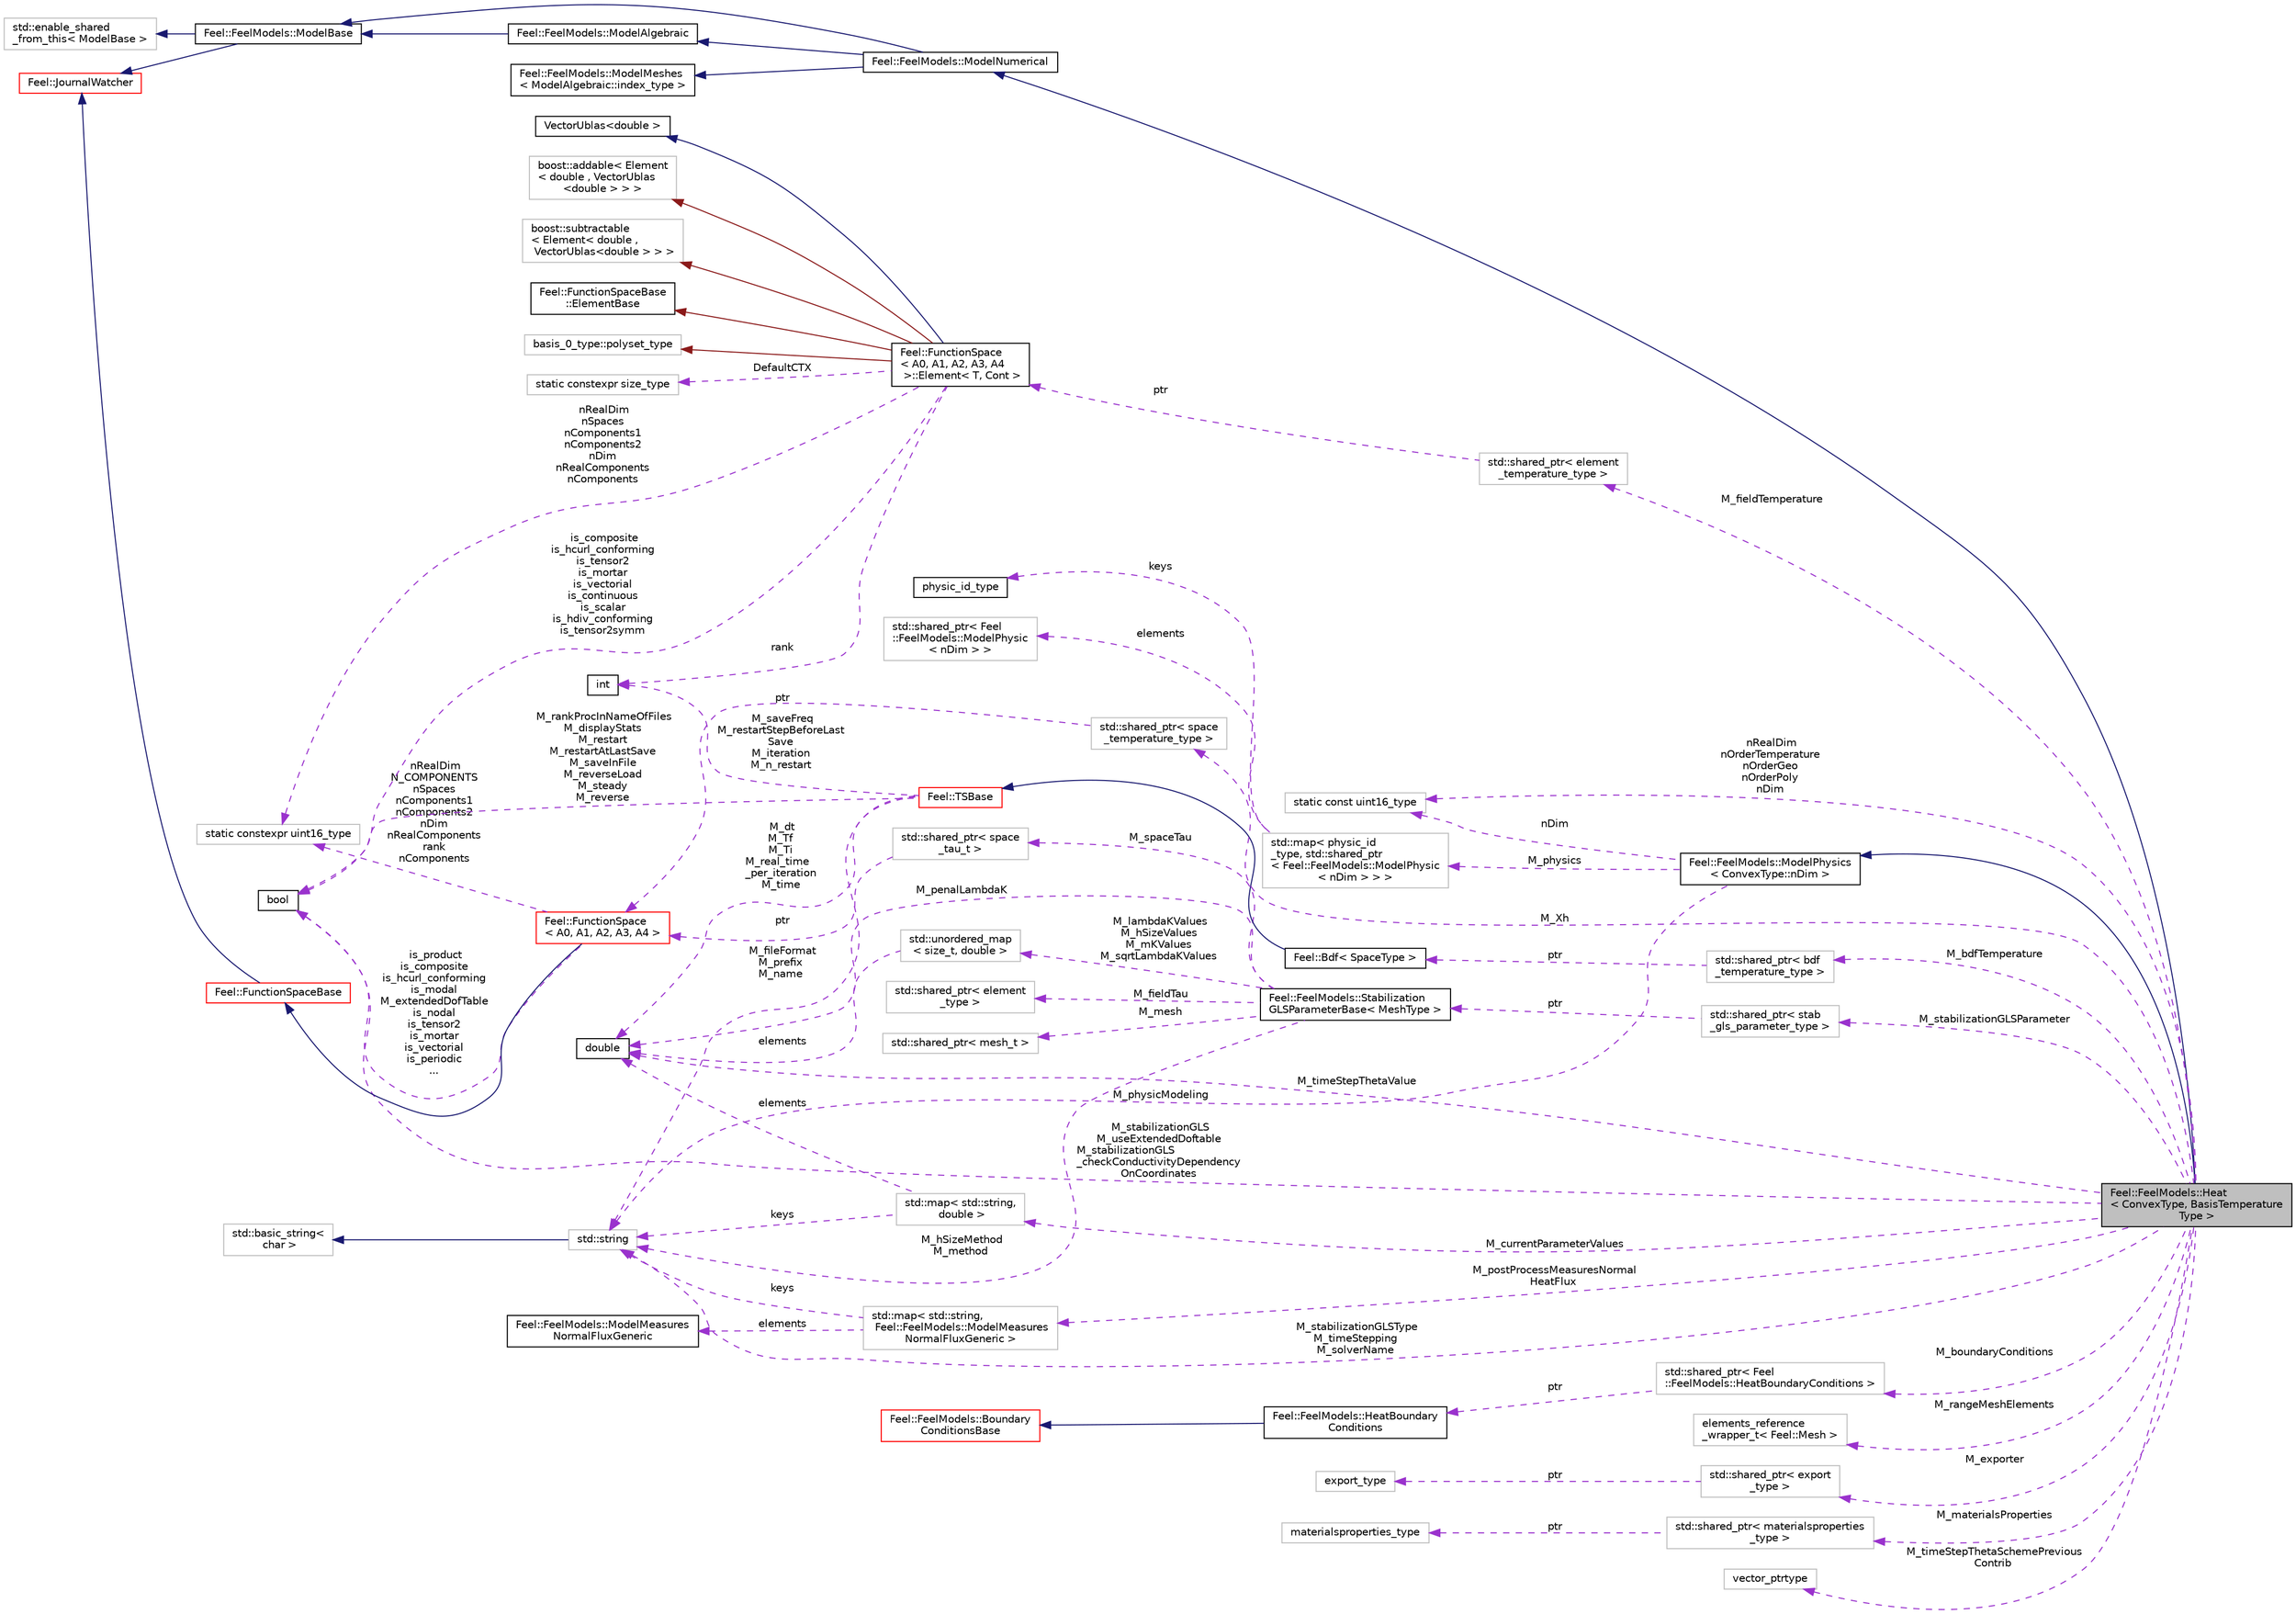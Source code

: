digraph "Feel::FeelModels::Heat&lt; ConvexType, BasisTemperatureType &gt;"
{
 // LATEX_PDF_SIZE
  edge [fontname="Helvetica",fontsize="10",labelfontname="Helvetica",labelfontsize="10"];
  node [fontname="Helvetica",fontsize="10",shape=record];
  rankdir="LR";
  Node1 [label="Feel::FeelModels::Heat\l\< ConvexType, BasisTemperature\lType \>",height=0.2,width=0.4,color="black", fillcolor="grey75", style="filled", fontcolor="black",tooltip=" "];
  Node2 -> Node1 [dir="back",color="midnightblue",fontsize="10",style="solid",fontname="Helvetica"];
  Node2 [label="Feel::FeelModels::ModelNumerical",height=0.2,width=0.4,color="black", fillcolor="white", style="filled",URL="$classFeel_1_1FeelModels_1_1ModelNumerical.html",tooltip="Handles some numerical model aspects: timestepping, mesh and properties."];
  Node3 -> Node2 [dir="back",color="midnightblue",fontsize="10",style="solid",fontname="Helvetica"];
  Node3 [label="Feel::FeelModels::ModelBase",height=0.2,width=0.4,color="black", fillcolor="white", style="filled",URL="$classFeel_1_1FeelModels_1_1ModelBase.html",tooltip=" "];
  Node4 -> Node3 [dir="back",color="midnightblue",fontsize="10",style="solid",fontname="Helvetica"];
  Node4 [label="Feel::JournalWatcher",height=0.2,width=0.4,color="red", fillcolor="white", style="filled",URL="$classFeel_1_1JournalWatcher.html",tooltip=" "];
  Node6 -> Node3 [dir="back",color="midnightblue",fontsize="10",style="solid",fontname="Helvetica"];
  Node6 [label="std::enable_shared\l_from_this\< ModelBase \>",height=0.2,width=0.4,color="grey75", fillcolor="white", style="filled",tooltip=" "];
  Node7 -> Node2 [dir="back",color="midnightblue",fontsize="10",style="solid",fontname="Helvetica"];
  Node7 [label="Feel::FeelModels::ModelAlgebraic",height=0.2,width=0.4,color="black", fillcolor="white", style="filled",URL="$classFeel_1_1FeelModels_1_1ModelAlgebraic.html",tooltip=" "];
  Node3 -> Node7 [dir="back",color="midnightblue",fontsize="10",style="solid",fontname="Helvetica"];
  Node8 -> Node2 [dir="back",color="midnightblue",fontsize="10",style="solid",fontname="Helvetica"];
  Node8 [label="Feel::FeelModels::ModelMeshes\l\< ModelAlgebraic::index_type \>",height=0.2,width=0.4,color="black", fillcolor="white", style="filled",URL="$classFeel_1_1FeelModels_1_1ModelMeshes.html",tooltip=" "];
  Node9 -> Node1 [dir="back",color="midnightblue",fontsize="10",style="solid",fontname="Helvetica"];
  Node9 [label="Feel::FeelModels::ModelPhysics\l\< ConvexType::nDim \>",height=0.2,width=0.4,color="black", fillcolor="white", style="filled",URL="$classFeel_1_1FeelModels_1_1ModelPhysics.html",tooltip=" "];
  Node10 -> Node9 [dir="back",color="darkorchid3",fontsize="10",style="dashed",label=" nDim" ,fontname="Helvetica"];
  Node10 [label="static const uint16_type",height=0.2,width=0.4,color="grey75", fillcolor="white", style="filled",tooltip=" "];
  Node11 -> Node9 [dir="back",color="darkorchid3",fontsize="10",style="dashed",label=" M_physicModeling" ,fontname="Helvetica"];
  Node11 [label="std::string",height=0.2,width=0.4,color="grey75", fillcolor="white", style="filled",tooltip="STL class."];
  Node12 -> Node11 [dir="back",color="midnightblue",fontsize="10",style="solid",fontname="Helvetica"];
  Node12 [label="std::basic_string\<\l char \>",height=0.2,width=0.4,color="grey75", fillcolor="white", style="filled",tooltip="STL class."];
  Node13 -> Node9 [dir="back",color="darkorchid3",fontsize="10",style="dashed",label=" M_physics" ,fontname="Helvetica"];
  Node13 [label="std::map\< physic_id\l_type, std::shared_ptr\l\< Feel::FeelModels::ModelPhysic\l\< nDim \> \> \>",height=0.2,width=0.4,color="grey75", fillcolor="white", style="filled",tooltip=" "];
  Node14 -> Node13 [dir="back",color="darkorchid3",fontsize="10",style="dashed",label=" elements" ,fontname="Helvetica"];
  Node14 [label="std::shared_ptr\< Feel\l::FeelModels::ModelPhysic\l\< nDim \> \>",height=0.2,width=0.4,color="grey75", fillcolor="white", style="filled",tooltip=" "];
  Node16 -> Node13 [dir="back",color="darkorchid3",fontsize="10",style="dashed",label=" keys" ,fontname="Helvetica"];
  Node16 [label="physic_id_type",height=0.2,width=0.4,color="black", fillcolor="white", style="filled",URL="$classphysic__id__type.html",tooltip=" "];
  Node17 -> Node1 [dir="back",color="darkorchid3",fontsize="10",style="dashed",label=" M_fieldTemperature" ,fontname="Helvetica"];
  Node17 [label="std::shared_ptr\< element\l_temperature_type \>",height=0.2,width=0.4,color="grey75", fillcolor="white", style="filled",tooltip=" "];
  Node18 -> Node17 [dir="back",color="darkorchid3",fontsize="10",style="dashed",label=" ptr" ,fontname="Helvetica"];
  Node18 [label="Feel::FunctionSpace\l\< A0, A1, A2, A3, A4\l \>::Element\< T, Cont \>",height=0.2,width=0.4,color="black", fillcolor="white", style="filled",URL="$classFeel_1_1FunctionSpace_1_1Element.html",tooltip=" "];
  Node19 -> Node18 [dir="back",color="midnightblue",fontsize="10",style="solid",fontname="Helvetica"];
  Node19 [label="VectorUblas\<double \>",height=0.2,width=0.4,color="black", fillcolor="white", style="filled",URL="$classVectorUblas.html",tooltip=" "];
  Node20 -> Node18 [dir="back",color="firebrick4",fontsize="10",style="solid",fontname="Helvetica"];
  Node20 [label="boost::addable\< Element\l\< double , VectorUblas\l\<double \>  \> \>",height=0.2,width=0.4,color="grey75", fillcolor="white", style="filled",tooltip=" "];
  Node21 -> Node18 [dir="back",color="firebrick4",fontsize="10",style="solid",fontname="Helvetica"];
  Node21 [label="boost::subtractable\l\< Element\< double ,\l VectorUblas\<double \>  \> \>",height=0.2,width=0.4,color="grey75", fillcolor="white", style="filled",tooltip=" "];
  Node22 -> Node18 [dir="back",color="firebrick4",fontsize="10",style="solid",fontname="Helvetica"];
  Node22 [label="Feel::FunctionSpaceBase\l::ElementBase",height=0.2,width=0.4,color="black", fillcolor="white", style="filled",URL="$classFeel_1_1FunctionSpaceBase_1_1ElementBase.html",tooltip=" "];
  Node23 -> Node18 [dir="back",color="firebrick4",fontsize="10",style="solid",fontname="Helvetica"];
  Node23 [label="basis_0_type::polyset_type",height=0.2,width=0.4,color="grey75", fillcolor="white", style="filled",tooltip=" "];
  Node24 -> Node18 [dir="back",color="darkorchid3",fontsize="10",style="dashed",label=" nRealDim\nnSpaces\nnComponents1\nnComponents2\nnDim\nnRealComponents\nnComponents" ,fontname="Helvetica"];
  Node24 [label="static constexpr uint16_type",height=0.2,width=0.4,color="grey75", fillcolor="white", style="filled",tooltip=" "];
  Node25 -> Node18 [dir="back",color="darkorchid3",fontsize="10",style="dashed",label=" rank" ,fontname="Helvetica"];
  Node25 [label="int",height=0.2,width=0.4,color="black", fillcolor="white", style="filled",URL="$classint.html",tooltip=" "];
  Node26 -> Node18 [dir="back",color="darkorchid3",fontsize="10",style="dashed",label=" DefaultCTX" ,fontname="Helvetica"];
  Node26 [label="static constexpr size_type",height=0.2,width=0.4,color="grey75", fillcolor="white", style="filled",tooltip=" "];
  Node27 -> Node18 [dir="back",color="darkorchid3",fontsize="10",style="dashed",label=" is_composite\nis_hcurl_conforming\nis_tensor2\nis_mortar\nis_vectorial\nis_continuous\nis_scalar\nis_hdiv_conforming\nis_tensor2symm" ,fontname="Helvetica"];
  Node27 [label="bool",height=0.2,width=0.4,color="black", fillcolor="white", style="filled",URL="$classbool.html",tooltip=" "];
  Node28 -> Node1 [dir="back",color="darkorchid3",fontsize="10",style="dashed",label=" M_boundaryConditions" ,fontname="Helvetica"];
  Node28 [label="std::shared_ptr\< Feel\l::FeelModels::HeatBoundaryConditions \>",height=0.2,width=0.4,color="grey75", fillcolor="white", style="filled",tooltip=" "];
  Node29 -> Node28 [dir="back",color="darkorchid3",fontsize="10",style="dashed",label=" ptr" ,fontname="Helvetica"];
  Node29 [label="Feel::FeelModels::HeatBoundary\lConditions",height=0.2,width=0.4,color="black", fillcolor="white", style="filled",URL="$classFeel_1_1FeelModels_1_1HeatBoundaryConditions.html",tooltip=" "];
  Node30 -> Node29 [dir="back",color="midnightblue",fontsize="10",style="solid",fontname="Helvetica"];
  Node30 [label="Feel::FeelModels::Boundary\lConditionsBase",height=0.2,width=0.4,color="red", fillcolor="white", style="filled",URL="$classFeel_1_1FeelModels_1_1BoundaryConditionsBase.html",tooltip=" "];
  Node32 -> Node1 [dir="back",color="darkorchid3",fontsize="10",style="dashed",label=" M_timeStepThetaValue" ,fontname="Helvetica"];
  Node32 [label="double",height=0.2,width=0.4,color="black", fillcolor="white", style="filled",URL="$classdouble.html",tooltip=" "];
  Node33 -> Node1 [dir="back",color="darkorchid3",fontsize="10",style="dashed",label=" M_stabilizationGLSParameter" ,fontname="Helvetica"];
  Node33 [label="std::shared_ptr\< stab\l_gls_parameter_type \>",height=0.2,width=0.4,color="grey75", fillcolor="white", style="filled",tooltip=" "];
  Node34 -> Node33 [dir="back",color="darkorchid3",fontsize="10",style="dashed",label=" ptr" ,fontname="Helvetica"];
  Node34 [label="Feel::FeelModels::Stabilization\lGLSParameterBase\< MeshType \>",height=0.2,width=0.4,color="black", fillcolor="white", style="filled",URL="$classFeel_1_1FeelModels_1_1StabilizationGLSParameterBase.html",tooltip=" "];
  Node35 -> Node34 [dir="back",color="darkorchid3",fontsize="10",style="dashed",label=" M_lambdaKValues\nM_hSizeValues\nM_mKValues\nM_sqrtLambdaKValues" ,fontname="Helvetica"];
  Node35 [label="std::unordered_map\l\< size_t, double \>",height=0.2,width=0.4,color="grey75", fillcolor="white", style="filled",tooltip=" "];
  Node32 -> Node35 [dir="back",color="darkorchid3",fontsize="10",style="dashed",label=" elements" ,fontname="Helvetica"];
  Node32 -> Node34 [dir="back",color="darkorchid3",fontsize="10",style="dashed",label=" M_penalLambdaK" ,fontname="Helvetica"];
  Node37 -> Node34 [dir="back",color="darkorchid3",fontsize="10",style="dashed",label=" M_mesh" ,fontname="Helvetica"];
  Node37 [label="std::shared_ptr\< mesh_t \>",height=0.2,width=0.4,color="grey75", fillcolor="white", style="filled",tooltip=" "];
  Node39 -> Node34 [dir="back",color="darkorchid3",fontsize="10",style="dashed",label=" M_fieldTau" ,fontname="Helvetica"];
  Node39 [label="std::shared_ptr\< element\l_type \>",height=0.2,width=0.4,color="grey75", fillcolor="white", style="filled",tooltip=" "];
  Node41 -> Node34 [dir="back",color="darkorchid3",fontsize="10",style="dashed",label=" M_spaceTau" ,fontname="Helvetica"];
  Node41 [label="std::shared_ptr\< space\l_tau_t \>",height=0.2,width=0.4,color="grey75", fillcolor="white", style="filled",tooltip=" "];
  Node42 -> Node41 [dir="back",color="darkorchid3",fontsize="10",style="dashed",label=" ptr" ,fontname="Helvetica"];
  Node42 [label="Feel::FunctionSpace\l\< A0, A1, A2, A3, A4 \>",height=0.2,width=0.4,color="red", fillcolor="white", style="filled",URL="$classFeel_1_1FunctionSpace.html",tooltip=" "];
  Node43 -> Node42 [dir="back",color="midnightblue",fontsize="10",style="solid",fontname="Helvetica"];
  Node43 [label="Feel::FunctionSpaceBase",height=0.2,width=0.4,color="red", fillcolor="white", style="filled",URL="$classFeel_1_1FunctionSpaceBase.html",tooltip="base class for FunctionSpace"];
  Node4 -> Node43 [dir="back",color="midnightblue",fontsize="10",style="solid",fontname="Helvetica"];
  Node24 -> Node42 [dir="back",color="darkorchid3",fontsize="10",style="dashed",label=" nRealDim\nN_COMPONENTS\nnSpaces\nnComponents1\nnComponents2\nnDim\nnRealComponents\nrank\nnComponents" ,fontname="Helvetica"];
  Node27 -> Node42 [dir="back",color="darkorchid3",fontsize="10",style="dashed",label=" is_product\nis_composite\nis_hcurl_conforming\nis_modal\nM_extendedDofTable\nis_nodal\nis_tensor2\nis_mortar\nis_vectorial\nis_periodic\n..." ,fontname="Helvetica"];
  Node11 -> Node34 [dir="back",color="darkorchid3",fontsize="10",style="dashed",label=" M_hSizeMethod\nM_method" ,fontname="Helvetica"];
  Node58 -> Node1 [dir="back",color="darkorchid3",fontsize="10",style="dashed",label=" M_postProcessMeasuresNormal\lHeatFlux" ,fontname="Helvetica"];
  Node58 [label="std::map\< std::string,\l Feel::FeelModels::ModelMeasures\lNormalFluxGeneric \>",height=0.2,width=0.4,color="grey75", fillcolor="white", style="filled",tooltip=" "];
  Node59 -> Node58 [dir="back",color="darkorchid3",fontsize="10",style="dashed",label=" elements" ,fontname="Helvetica"];
  Node59 [label="Feel::FeelModels::ModelMeasures\lNormalFluxGeneric",height=0.2,width=0.4,color="black", fillcolor="white", style="filled",URL="$classFeel_1_1FeelModels_1_1ModelMeasuresNormalFluxGeneric.html",tooltip=" "];
  Node11 -> Node58 [dir="back",color="darkorchid3",fontsize="10",style="dashed",label=" keys" ,fontname="Helvetica"];
  Node60 -> Node1 [dir="back",color="darkorchid3",fontsize="10",style="dashed",label=" M_rangeMeshElements" ,fontname="Helvetica"];
  Node60 [label="elements_reference\l_wrapper_t\< Feel::Mesh \>",height=0.2,width=0.4,color="grey75", fillcolor="white", style="filled",tooltip=" "];
  Node61 -> Node1 [dir="back",color="darkorchid3",fontsize="10",style="dashed",label=" M_exporter" ,fontname="Helvetica"];
  Node61 [label="std::shared_ptr\< export\l_type \>",height=0.2,width=0.4,color="grey75", fillcolor="white", style="filled",tooltip=" "];
  Node62 -> Node61 [dir="back",color="darkorchid3",fontsize="10",style="dashed",label=" ptr" ,fontname="Helvetica"];
  Node62 [label="export_type",height=0.2,width=0.4,color="grey75", fillcolor="white", style="filled",tooltip=" "];
  Node63 -> Node1 [dir="back",color="darkorchid3",fontsize="10",style="dashed",label=" M_materialsProperties" ,fontname="Helvetica"];
  Node63 [label="std::shared_ptr\< materialsproperties\l_type \>",height=0.2,width=0.4,color="grey75", fillcolor="white", style="filled",tooltip=" "];
  Node64 -> Node63 [dir="back",color="darkorchid3",fontsize="10",style="dashed",label=" ptr" ,fontname="Helvetica"];
  Node64 [label="materialsproperties_type",height=0.2,width=0.4,color="grey75", fillcolor="white", style="filled",tooltip=" "];
  Node10 -> Node1 [dir="back",color="darkorchid3",fontsize="10",style="dashed",label=" nRealDim\nnOrderTemperature\nnOrderGeo\nnOrderPoly\nnDim" ,fontname="Helvetica"];
  Node65 -> Node1 [dir="back",color="darkorchid3",fontsize="10",style="dashed",label=" M_currentParameterValues" ,fontname="Helvetica"];
  Node65 [label="std::map\< std::string,\l double \>",height=0.2,width=0.4,color="grey75", fillcolor="white", style="filled",tooltip=" "];
  Node32 -> Node65 [dir="back",color="darkorchid3",fontsize="10",style="dashed",label=" elements" ,fontname="Helvetica"];
  Node11 -> Node65 [dir="back",color="darkorchid3",fontsize="10",style="dashed",label=" keys" ,fontname="Helvetica"];
  Node66 -> Node1 [dir="back",color="darkorchid3",fontsize="10",style="dashed",label=" M_timeStepThetaSchemePrevious\lContrib" ,fontname="Helvetica"];
  Node66 [label="vector_ptrtype",height=0.2,width=0.4,color="grey75", fillcolor="white", style="filled",tooltip=" "];
  Node11 -> Node1 [dir="back",color="darkorchid3",fontsize="10",style="dashed",label=" M_stabilizationGLSType\nM_timeStepping\nM_solverName" ,fontname="Helvetica"];
  Node27 -> Node1 [dir="back",color="darkorchid3",fontsize="10",style="dashed",label=" M_stabilizationGLS\nM_useExtendedDoftable\nM_stabilizationGLS\l_checkConductivityDependency\lOnCoordinates" ,fontname="Helvetica"];
  Node67 -> Node1 [dir="back",color="darkorchid3",fontsize="10",style="dashed",label=" M_bdfTemperature" ,fontname="Helvetica"];
  Node67 [label="std::shared_ptr\< bdf\l_temperature_type \>",height=0.2,width=0.4,color="grey75", fillcolor="white", style="filled",tooltip=" "];
  Node68 -> Node67 [dir="back",color="darkorchid3",fontsize="10",style="dashed",label=" ptr" ,fontname="Helvetica"];
  Node68 [label="Feel::Bdf\< SpaceType \>",height=0.2,width=0.4,color="black", fillcolor="white", style="filled",URL="$classFeel_1_1Bdf.html",tooltip="Backward differencing formula time discretization."];
  Node69 -> Node68 [dir="back",color="midnightblue",fontsize="10",style="solid",fontname="Helvetica"];
  Node69 [label="Feel::TSBase",height=0.2,width=0.4,color="red", fillcolor="white", style="filled",URL="$classFeel_1_1TSBase.html",tooltip="base class for time sets"];
  Node32 -> Node69 [dir="back",color="darkorchid3",fontsize="10",style="dashed",label=" M_dt\nM_Tf\nM_Ti\nM_real_time\l_per_iteration\nM_time" ,fontname="Helvetica"];
  Node25 -> Node69 [dir="back",color="darkorchid3",fontsize="10",style="dashed",label=" M_saveFreq\nM_restartStepBeforeLast\lSave\nM_iteration\nM_n_restart" ,fontname="Helvetica"];
  Node27 -> Node69 [dir="back",color="darkorchid3",fontsize="10",style="dashed",label=" M_rankProcInNameOfFiles\nM_displayStats\nM_restart\nM_restartAtLastSave\nM_saveInFile\nM_reverseLoad\nM_steady\nM_reverse" ,fontname="Helvetica"];
  Node11 -> Node69 [dir="back",color="darkorchid3",fontsize="10",style="dashed",label=" M_fileFormat\nM_prefix\nM_name" ,fontname="Helvetica"];
  Node77 -> Node1 [dir="back",color="darkorchid3",fontsize="10",style="dashed",label=" M_Xh" ,fontname="Helvetica"];
  Node77 [label="std::shared_ptr\< space\l_temperature_type \>",height=0.2,width=0.4,color="grey75", fillcolor="white", style="filled",tooltip=" "];
  Node42 -> Node77 [dir="back",color="darkorchid3",fontsize="10",style="dashed",label=" ptr" ,fontname="Helvetica"];
}
